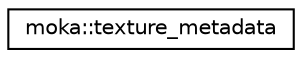 digraph "Graphical Class Hierarchy"
{
 // LATEX_PDF_SIZE
  edge [fontname="Helvetica",fontsize="10",labelfontname="Helvetica",labelfontsize="10"];
  node [fontname="Helvetica",fontsize="10",shape=record];
  rankdir="LR";
  Node0 [label="moka::texture_metadata",height=0.2,width=0.4,color="black", fillcolor="white", style="filled",URL="$structmoka_1_1texture__metadata.html",tooltip=" "];
}

